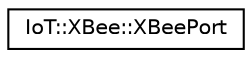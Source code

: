 digraph "Graphical Class Hierarchy"
{
 // LATEX_PDF_SIZE
  edge [fontname="Helvetica",fontsize="10",labelfontname="Helvetica",labelfontsize="10"];
  node [fontname="Helvetica",fontsize="10",shape=record];
  rankdir="LR";
  Node0 [label="IoT::XBee::XBeePort",height=0.2,width=0.4,color="black", fillcolor="white", style="filled",URL="$classIoT_1_1XBee_1_1XBeePort.html",tooltip=" "];
}
